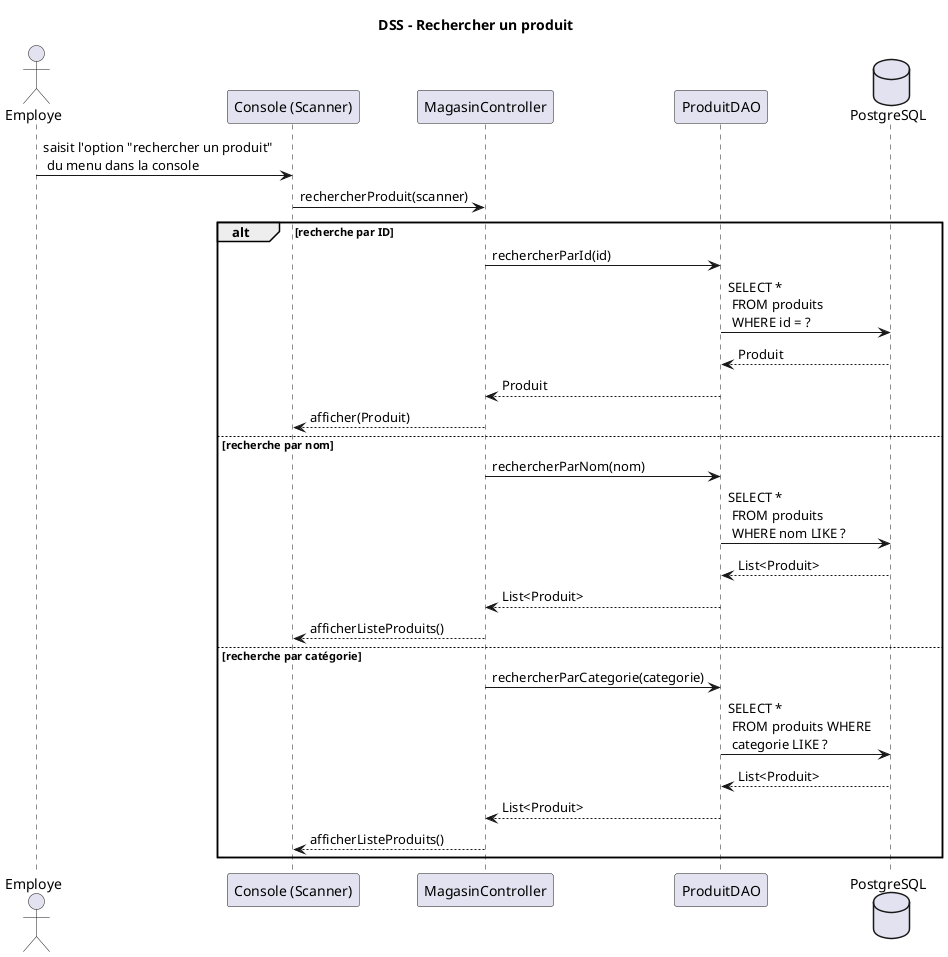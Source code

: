 @startuml
title DSS – Rechercher un produit

' === Acteurs et composants impliqués ===
' L'utilisateur humain (l'employé)
actor Employe
' Interface console qui lit la saisie
participant "Console (Scanner)" as Console
' Contrôleur principal qui orchestre les actions
participant "MagasinController" as Controller
' DAO qui accède à la BD via Hibernate
participant "ProduitDAO" as DAO
' Base de données relationnelle utilisée (via Hibernate)
database "PostgreSQL"

' === Début du scénario ===
Employe -> Console : saisit l'option "rechercher un produit" \n du menu dans la console
' L’utilisateur interagit avec la console pour choisir un type de recherche (ID, nom, ou catégorie)

Console -> Controller : rechercherProduit(scanner)
' La console appelle la méthode du contrôleur avec un Scanner en paramètre

' === Cas 1 : recherche par identifiant ===
alt recherche par ID
    Controller -> DAO : rechercherParId(id)
    ' Le contrôleur transmet la requête au DAO (selon le choix 1)
    
    DAO -> PostgreSQL : SELECT * \n FROM produits \n WHERE id = ?
    ' Hibernate génère une requête SQL pour chercher un produit selon son identifiant
    
    PostgreSQL --> DAO : Produit
    ' La base renvoie un objet produit correspondant
    
    DAO --> Controller : Produit
    Controller --> Console : afficher(Produit)
    ' Le produit trouvé est affiché dans la console

' === Cas 2 : recherche par nom (mot-clé) ===
else recherche par nom
    Controller -> DAO : rechercherParNom(nom)
    DAO -> PostgreSQL : SELECT * \n FROM produits \n WHERE nom LIKE ?
    PostgreSQL --> DAO : List<Produit>
    DAO --> Controller : List<Produit>
    Controller --> Console : afficherListeProduits()
    ' Plusieurs produits peuvent correspondre, la liste est affichée

' === Cas 3 : recherche par catégorie ===
else recherche par catégorie
    Controller -> DAO : rechercherParCategorie(categorie)
    DAO -> PostgreSQL : SELECT * \n FROM produits WHERE \n categorie LIKE ?
    PostgreSQL --> DAO : List<Produit>
    DAO --> Controller : List<Produit>
    Controller --> Console : afficherListeProduits()
end
@enduml
